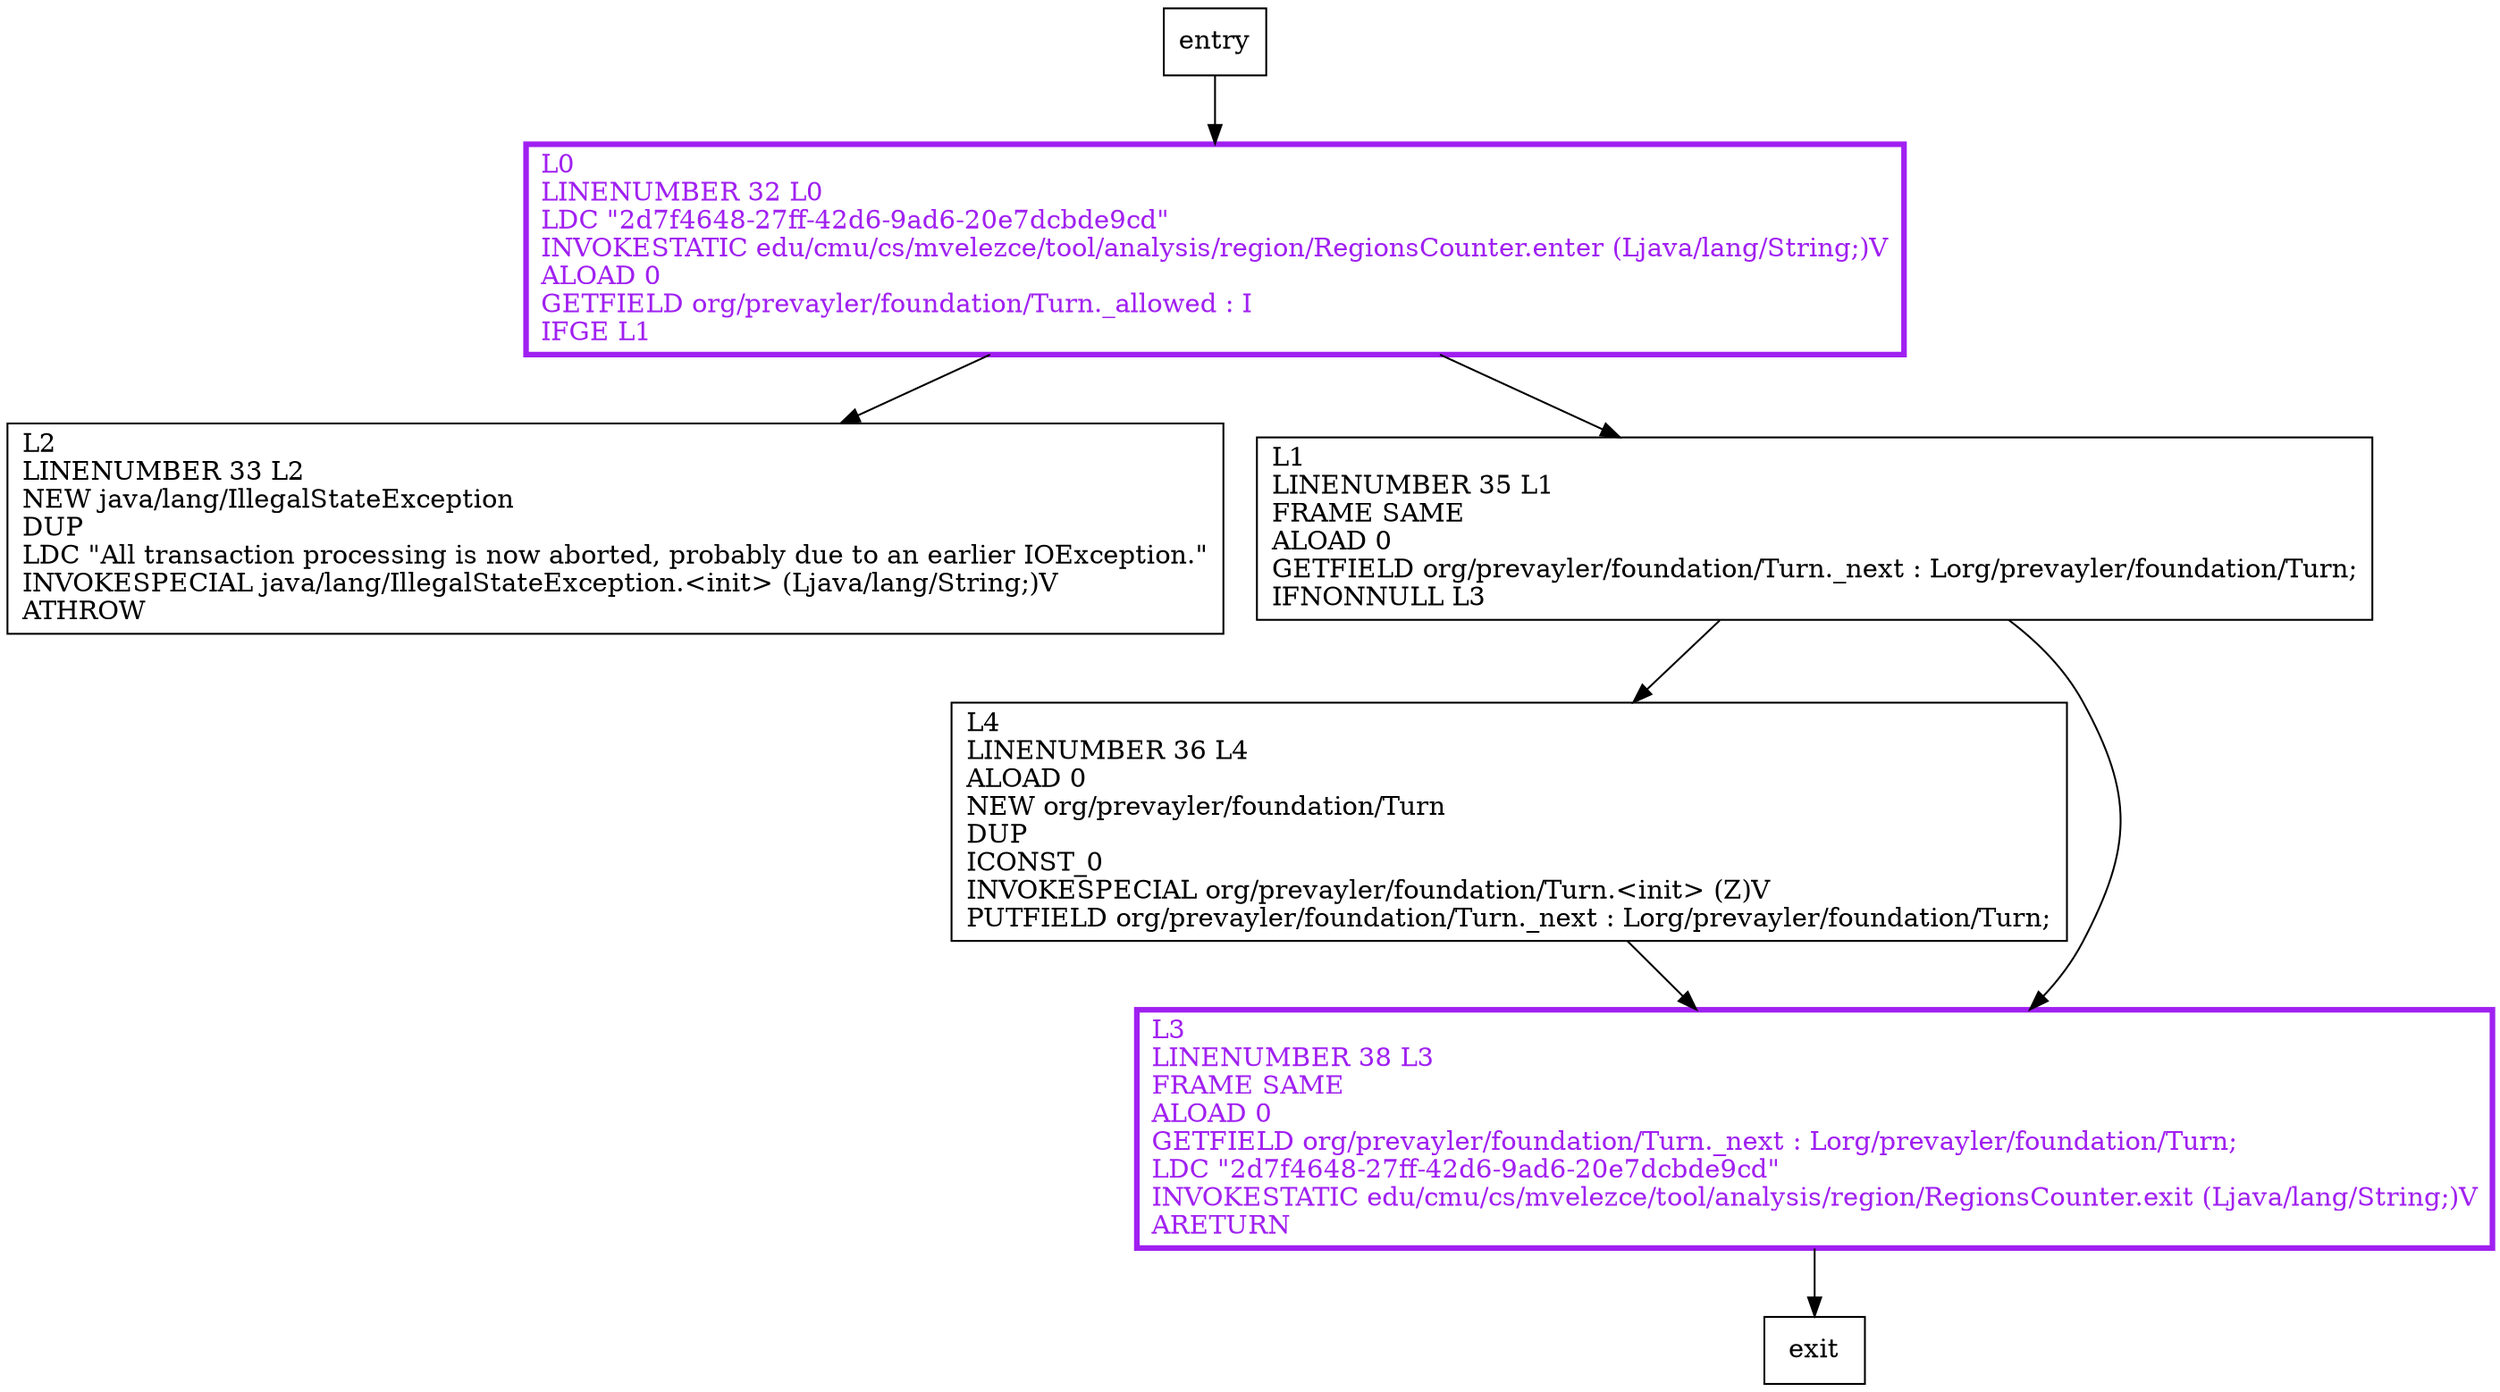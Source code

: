 digraph next {
node [shape=record];
2066976142 [label="L4\lLINENUMBER 36 L4\lALOAD 0\lNEW org/prevayler/foundation/Turn\lDUP\lICONST_0\lINVOKESPECIAL org/prevayler/foundation/Turn.\<init\> (Z)V\lPUTFIELD org/prevayler/foundation/Turn._next : Lorg/prevayler/foundation/Turn;\l"];
1181631933 [label="L0\lLINENUMBER 32 L0\lLDC \"2d7f4648-27ff-42d6-9ad6-20e7dcbde9cd\"\lINVOKESTATIC edu/cmu/cs/mvelezce/tool/analysis/region/RegionsCounter.enter (Ljava/lang/String;)V\lALOAD 0\lGETFIELD org/prevayler/foundation/Turn._allowed : I\lIFGE L1\l"];
1058146925 [label="L2\lLINENUMBER 33 L2\lNEW java/lang/IllegalStateException\lDUP\lLDC \"All transaction processing is now aborted, probably due to an earlier IOException.\"\lINVOKESPECIAL java/lang/IllegalStateException.\<init\> (Ljava/lang/String;)V\lATHROW\l"];
1338272358 [label="L3\lLINENUMBER 38 L3\lFRAME SAME\lALOAD 0\lGETFIELD org/prevayler/foundation/Turn._next : Lorg/prevayler/foundation/Turn;\lLDC \"2d7f4648-27ff-42d6-9ad6-20e7dcbde9cd\"\lINVOKESTATIC edu/cmu/cs/mvelezce/tool/analysis/region/RegionsCounter.exit (Ljava/lang/String;)V\lARETURN\l"];
1950967273 [label="L1\lLINENUMBER 35 L1\lFRAME SAME\lALOAD 0\lGETFIELD org/prevayler/foundation/Turn._next : Lorg/prevayler/foundation/Turn;\lIFNONNULL L3\l"];
entry;
exit;
entry -> 1181631933;
2066976142 -> 1338272358;
1181631933 -> 1058146925;
1181631933 -> 1950967273;
1338272358 -> exit;
1950967273 -> 2066976142;
1950967273 -> 1338272358;
1181631933[fontcolor="purple", penwidth=3, color="purple"];
1338272358[fontcolor="purple", penwidth=3, color="purple"];
}
